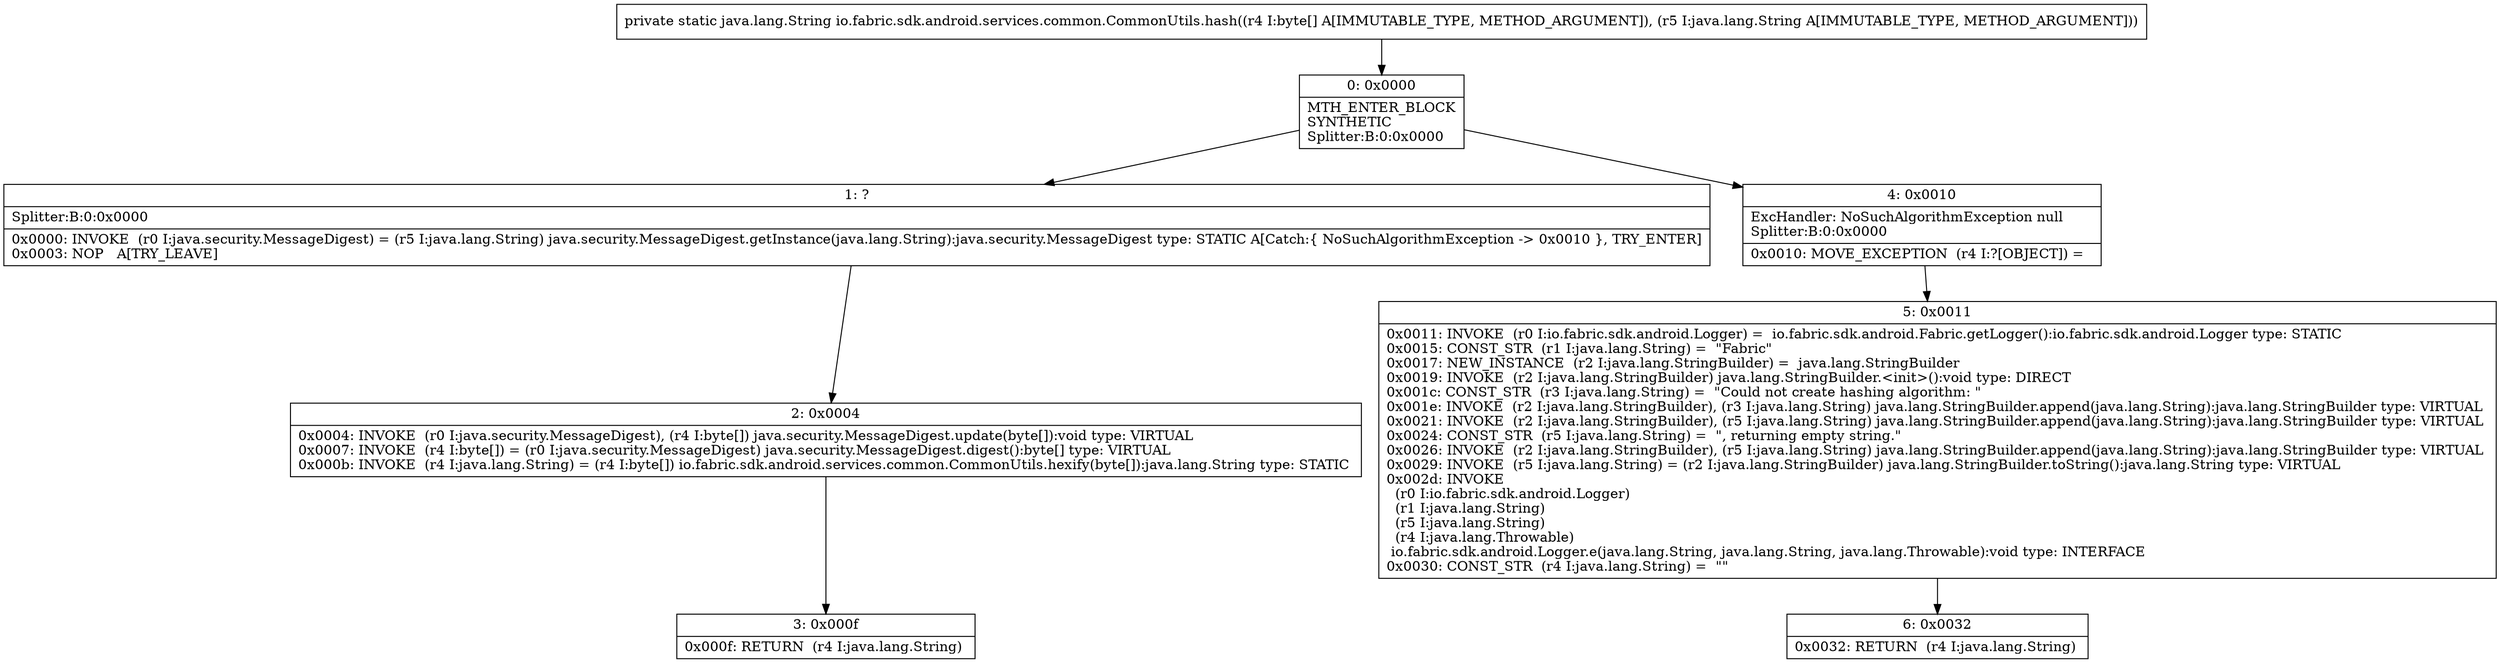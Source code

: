 digraph "CFG forio.fabric.sdk.android.services.common.CommonUtils.hash([BLjava\/lang\/String;)Ljava\/lang\/String;" {
Node_0 [shape=record,label="{0\:\ 0x0000|MTH_ENTER_BLOCK\lSYNTHETIC\lSplitter:B:0:0x0000\l}"];
Node_1 [shape=record,label="{1\:\ ?|Splitter:B:0:0x0000\l|0x0000: INVOKE  (r0 I:java.security.MessageDigest) = (r5 I:java.lang.String) java.security.MessageDigest.getInstance(java.lang.String):java.security.MessageDigest type: STATIC A[Catch:\{ NoSuchAlgorithmException \-\> 0x0010 \}, TRY_ENTER]\l0x0003: NOP   A[TRY_LEAVE]\l}"];
Node_2 [shape=record,label="{2\:\ 0x0004|0x0004: INVOKE  (r0 I:java.security.MessageDigest), (r4 I:byte[]) java.security.MessageDigest.update(byte[]):void type: VIRTUAL \l0x0007: INVOKE  (r4 I:byte[]) = (r0 I:java.security.MessageDigest) java.security.MessageDigest.digest():byte[] type: VIRTUAL \l0x000b: INVOKE  (r4 I:java.lang.String) = (r4 I:byte[]) io.fabric.sdk.android.services.common.CommonUtils.hexify(byte[]):java.lang.String type: STATIC \l}"];
Node_3 [shape=record,label="{3\:\ 0x000f|0x000f: RETURN  (r4 I:java.lang.String) \l}"];
Node_4 [shape=record,label="{4\:\ 0x0010|ExcHandler: NoSuchAlgorithmException null\lSplitter:B:0:0x0000\l|0x0010: MOVE_EXCEPTION  (r4 I:?[OBJECT]) =  \l}"];
Node_5 [shape=record,label="{5\:\ 0x0011|0x0011: INVOKE  (r0 I:io.fabric.sdk.android.Logger) =  io.fabric.sdk.android.Fabric.getLogger():io.fabric.sdk.android.Logger type: STATIC \l0x0015: CONST_STR  (r1 I:java.lang.String) =  \"Fabric\" \l0x0017: NEW_INSTANCE  (r2 I:java.lang.StringBuilder) =  java.lang.StringBuilder \l0x0019: INVOKE  (r2 I:java.lang.StringBuilder) java.lang.StringBuilder.\<init\>():void type: DIRECT \l0x001c: CONST_STR  (r3 I:java.lang.String) =  \"Could not create hashing algorithm: \" \l0x001e: INVOKE  (r2 I:java.lang.StringBuilder), (r3 I:java.lang.String) java.lang.StringBuilder.append(java.lang.String):java.lang.StringBuilder type: VIRTUAL \l0x0021: INVOKE  (r2 I:java.lang.StringBuilder), (r5 I:java.lang.String) java.lang.StringBuilder.append(java.lang.String):java.lang.StringBuilder type: VIRTUAL \l0x0024: CONST_STR  (r5 I:java.lang.String) =  \", returning empty string.\" \l0x0026: INVOKE  (r2 I:java.lang.StringBuilder), (r5 I:java.lang.String) java.lang.StringBuilder.append(java.lang.String):java.lang.StringBuilder type: VIRTUAL \l0x0029: INVOKE  (r5 I:java.lang.String) = (r2 I:java.lang.StringBuilder) java.lang.StringBuilder.toString():java.lang.String type: VIRTUAL \l0x002d: INVOKE  \l  (r0 I:io.fabric.sdk.android.Logger)\l  (r1 I:java.lang.String)\l  (r5 I:java.lang.String)\l  (r4 I:java.lang.Throwable)\l io.fabric.sdk.android.Logger.e(java.lang.String, java.lang.String, java.lang.Throwable):void type: INTERFACE \l0x0030: CONST_STR  (r4 I:java.lang.String) =  \"\" \l}"];
Node_6 [shape=record,label="{6\:\ 0x0032|0x0032: RETURN  (r4 I:java.lang.String) \l}"];
MethodNode[shape=record,label="{private static java.lang.String io.fabric.sdk.android.services.common.CommonUtils.hash((r4 I:byte[] A[IMMUTABLE_TYPE, METHOD_ARGUMENT]), (r5 I:java.lang.String A[IMMUTABLE_TYPE, METHOD_ARGUMENT])) }"];
MethodNode -> Node_0;
Node_0 -> Node_1;
Node_0 -> Node_4;
Node_1 -> Node_2;
Node_2 -> Node_3;
Node_4 -> Node_5;
Node_5 -> Node_6;
}

